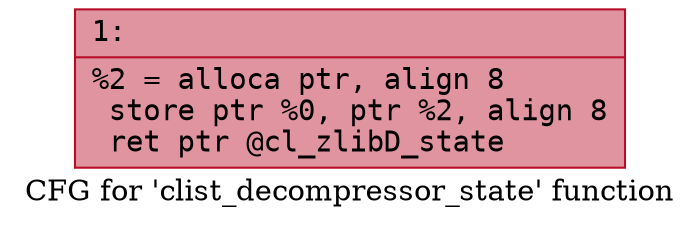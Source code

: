 digraph "CFG for 'clist_decompressor_state' function" {
	label="CFG for 'clist_decompressor_state' function";

	Node0x600001c99f90 [shape=record,color="#b70d28ff", style=filled, fillcolor="#b70d2870" fontname="Courier",label="{1:\l|  %2 = alloca ptr, align 8\l  store ptr %0, ptr %2, align 8\l  ret ptr @cl_zlibD_state\l}"];
}
